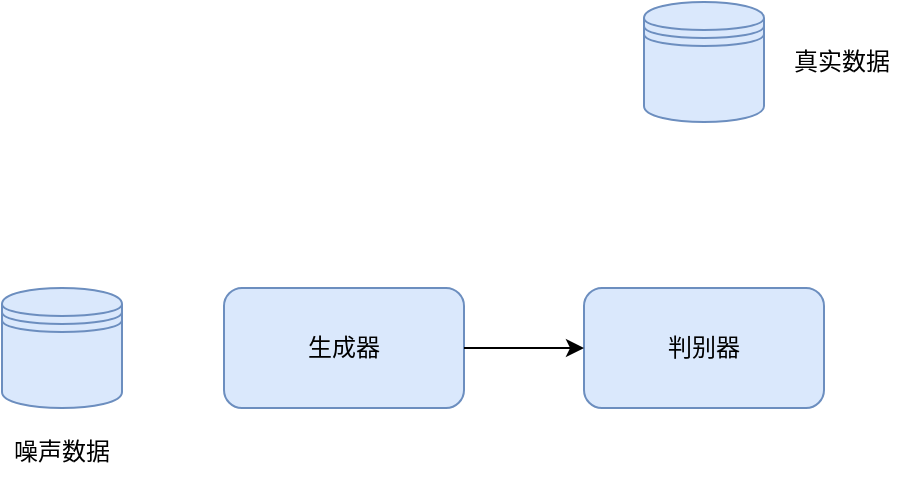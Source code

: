 <mxfile version="20.5.3" type="github">
  <diagram id="PNKti_Y0tKLtourvRPgs" name="第 1 页">
    <mxGraphModel dx="1279" dy="660" grid="1" gridSize="10" guides="1" tooltips="1" connect="1" arrows="1" fold="1" page="1" pageScale="1" pageWidth="827" pageHeight="1169" math="0" shadow="0">
      <root>
        <mxCell id="0" />
        <mxCell id="1" parent="0" />
        <mxCell id="qGsaOa4AsfYUASUG0aQg-1" value="生成器" style="rounded=1;whiteSpace=wrap;html=1;fillColor=#dae8fc;strokeColor=#6c8ebf;" vertex="1" parent="1">
          <mxGeometry x="221" y="253" width="120" height="60" as="geometry" />
        </mxCell>
        <mxCell id="qGsaOa4AsfYUASUG0aQg-2" value="判别器" style="rounded=1;whiteSpace=wrap;html=1;fillColor=#dae8fc;strokeColor=#6c8ebf;" vertex="1" parent="1">
          <mxGeometry x="401" y="253" width="120" height="60" as="geometry" />
        </mxCell>
        <mxCell id="qGsaOa4AsfYUASUG0aQg-3" value="" style="endArrow=classic;html=1;rounded=0;entryX=0;entryY=0.5;entryDx=0;entryDy=0;exitX=1;exitY=0.5;exitDx=0;exitDy=0;" edge="1" parent="1" source="qGsaOa4AsfYUASUG0aQg-1" target="qGsaOa4AsfYUASUG0aQg-2">
          <mxGeometry width="50" height="50" relative="1" as="geometry">
            <mxPoint x="401" y="373" as="sourcePoint" />
            <mxPoint x="451" y="323" as="targetPoint" />
          </mxGeometry>
        </mxCell>
        <mxCell id="qGsaOa4AsfYUASUG0aQg-5" value="" style="shape=datastore;whiteSpace=wrap;html=1;fillColor=#dae8fc;strokeColor=#6c8ebf;" vertex="1" parent="1">
          <mxGeometry x="110" y="253" width="60" height="60" as="geometry" />
        </mxCell>
        <mxCell id="qGsaOa4AsfYUASUG0aQg-6" value="噪声数据" style="text;html=1;strokeColor=none;fillColor=none;align=center;verticalAlign=middle;whiteSpace=wrap;rounded=0;" vertex="1" parent="1">
          <mxGeometry x="110" y="320" width="60" height="30" as="geometry" />
        </mxCell>
        <mxCell id="qGsaOa4AsfYUASUG0aQg-7" value="" style="shape=datastore;whiteSpace=wrap;html=1;fillColor=#dae8fc;strokeColor=#6c8ebf;" vertex="1" parent="1">
          <mxGeometry x="431" y="110" width="60" height="60" as="geometry" />
        </mxCell>
        <mxCell id="qGsaOa4AsfYUASUG0aQg-8" value="真实数据" style="text;html=1;strokeColor=none;fillColor=none;align=center;verticalAlign=middle;whiteSpace=wrap;rounded=0;" vertex="1" parent="1">
          <mxGeometry x="500" y="125" width="60" height="30" as="geometry" />
        </mxCell>
      </root>
    </mxGraphModel>
  </diagram>
</mxfile>

